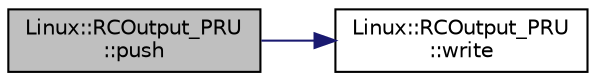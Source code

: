 digraph "Linux::RCOutput_PRU::push"
{
 // INTERACTIVE_SVG=YES
  edge [fontname="Helvetica",fontsize="10",labelfontname="Helvetica",labelfontsize="10"];
  node [fontname="Helvetica",fontsize="10",shape=record];
  rankdir="LR";
  Node1 [label="Linux::RCOutput_PRU\l::push",height=0.2,width=0.4,color="black", fillcolor="grey75", style="filled", fontcolor="black"];
  Node1 -> Node2 [color="midnightblue",fontsize="10",style="solid",fontname="Helvetica"];
  Node2 [label="Linux::RCOutput_PRU\l::write",height=0.2,width=0.4,color="black", fillcolor="white", style="filled",URL="$classLinux_1_1RCOutput__PRU.html#a4c54302ed14c145d432157be30721c27"];
}
